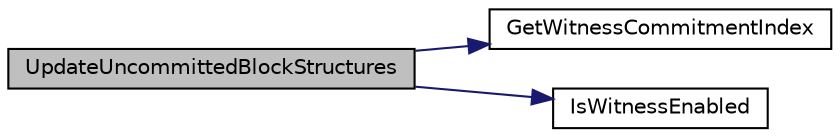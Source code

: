 digraph "UpdateUncommittedBlockStructures"
{
  edge [fontname="Helvetica",fontsize="10",labelfontname="Helvetica",labelfontsize="10"];
  node [fontname="Helvetica",fontsize="10",shape=record];
  rankdir="LR";
  Node6179 [label="UpdateUncommittedBlockStructures",height=0.2,width=0.4,color="black", fillcolor="grey75", style="filled", fontcolor="black"];
  Node6179 -> Node6180 [color="midnightblue",fontsize="10",style="solid",fontname="Helvetica"];
  Node6180 [label="GetWitnessCommitmentIndex",height=0.2,width=0.4,color="black", fillcolor="white", style="filled",URL="$dd/d7d/validation_8cpp.html#aefbbe9094bd65ee8f223534a7dfe9987"];
  Node6179 -> Node6181 [color="midnightblue",fontsize="10",style="solid",fontname="Helvetica"];
  Node6181 [label="IsWitnessEnabled",height=0.2,width=0.4,color="black", fillcolor="white", style="filled",URL="$dd/d7d/validation_8cpp.html#acb0226867d001d0edd267f2e4842bace",tooltip="Check whether witness commitments are required for block. "];
}
